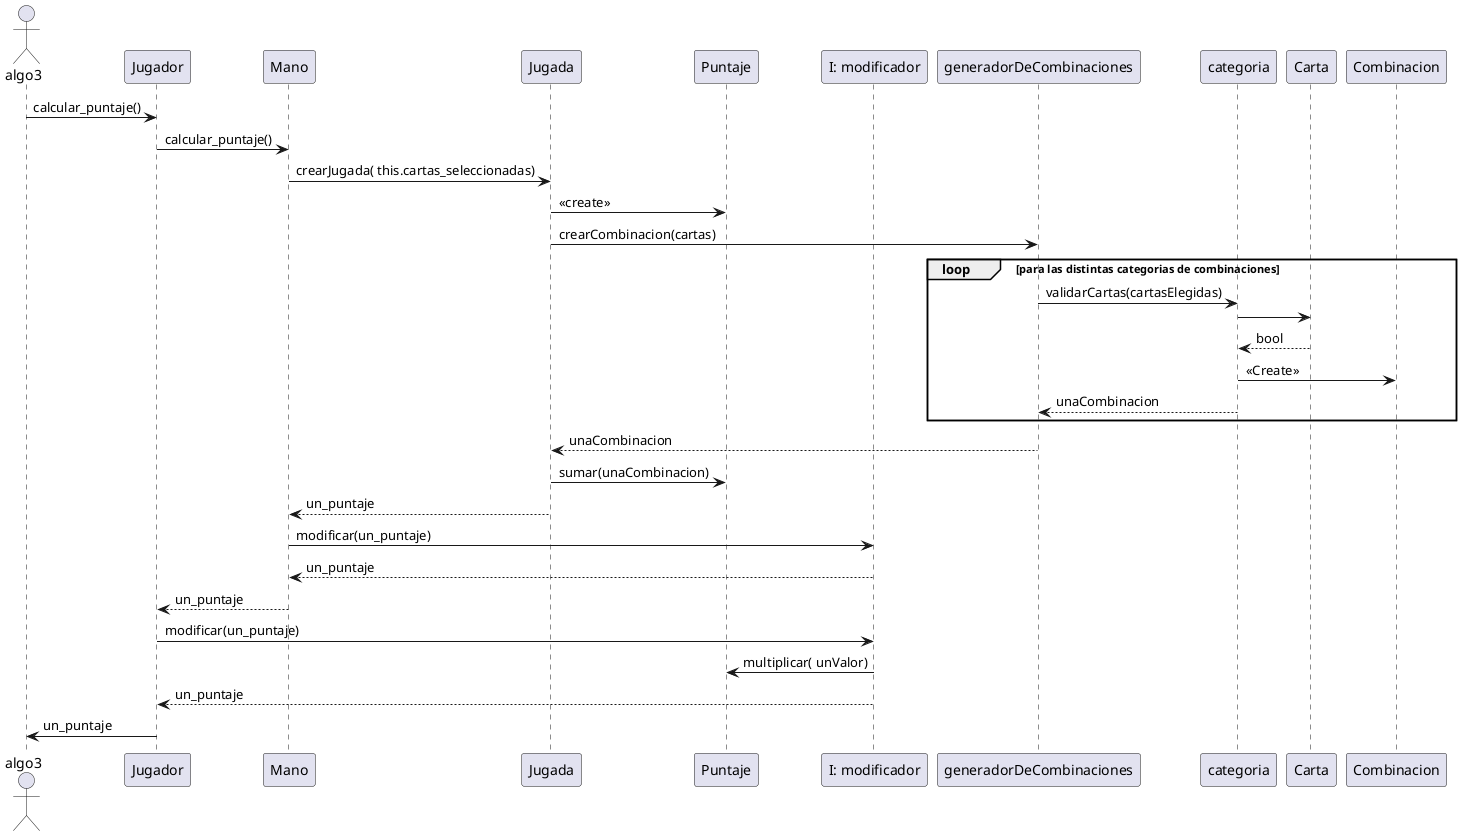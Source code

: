 @startuml
actor algo3
participant Jugador as jugador
participant Mano as mano 
participant Jugada as jugada
participant Puntaje as puntaje
participant "I: modificador" as modificador

algo3 -> jugador : calcular_puntaje()
jugador -> mano : calcular_puntaje() 
mano -> jugada : crearJugada( this.cartas_seleccionadas)
jugada -> puntaje : <<create>>


  jugada -> generadorDeCombinaciones : crearCombinacion(cartas)
loop  para las distintas categorias de combinaciones
  generadorDeCombinaciones -> categoria : validarCartas(cartasElegidas) 
  participant Carta as carta
  categoria -> carta : 
  carta --> categoria : bool 
  categoria -> Combinacion : <<Create>> 
  categoria --> generadorDeCombinaciones : unaCombinacion
end
generadorDeCombinaciones --> jugada : unaCombinacion
jugada -> puntaje : sumar(unaCombinacion)


jugada --> mano : un_puntaje

mano -> modificador : modificar(un_puntaje)
modificador --> mano : un_puntaje
mano --> jugador : un_puntaje
jugador -> modificador :modificar(un_puntaje)
modificador -> puntaje : multiplicar( unValor)
modificador --> jugador : un_puntaje
jugador -> algo3 : un_puntaje
@enduml